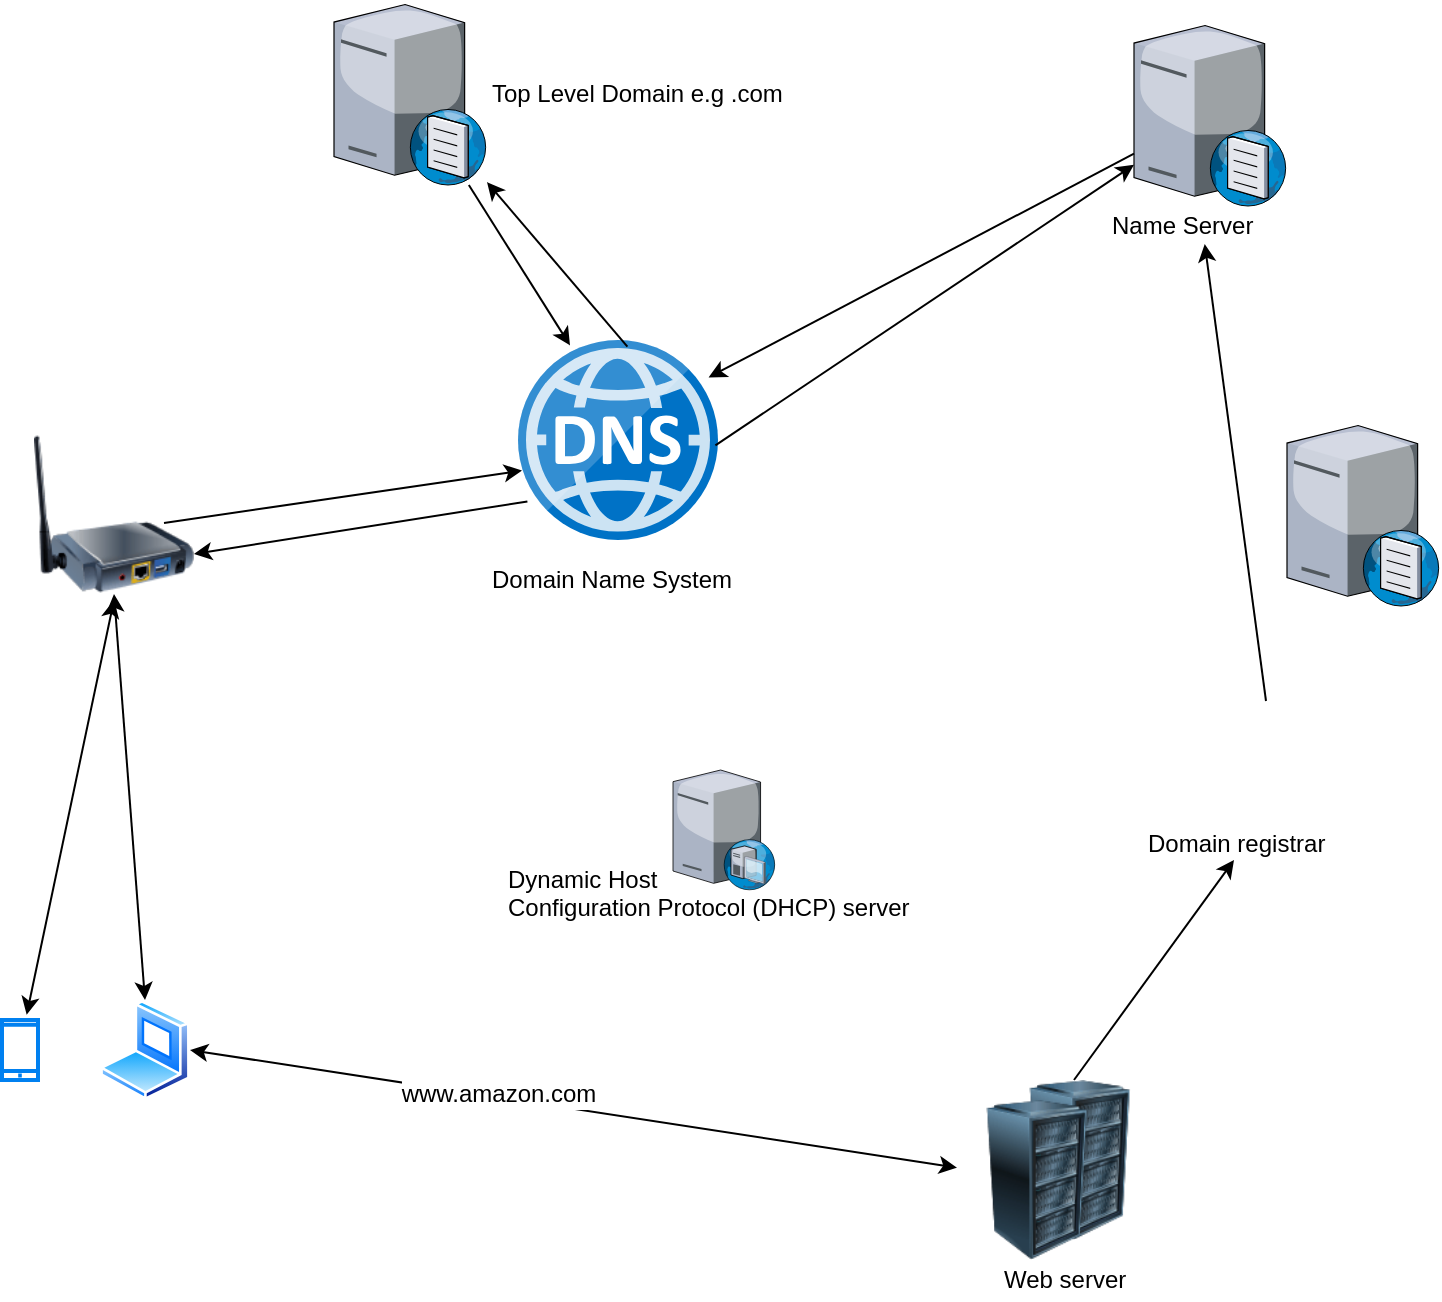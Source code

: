 <mxfile version="11.0.7" type="github"><diagram id="07NNt3R4fXOFwPAqHr_d" name="Page-1"><mxGraphModel dx="782" dy="471" grid="1" gridSize="10" guides="1" tooltips="1" connect="1" arrows="1" fold="1" page="1" pageScale="1" pageWidth="850" pageHeight="1100" math="0" shadow="0"><root><mxCell id="0"/><mxCell id="1" parent="0"/><mxCell id="CTh_WzWBxptzLWjtzpSi-1" value="" style="verticalLabelPosition=bottom;aspect=fixed;html=1;verticalAlign=top;strokeColor=none;align=center;outlineConnect=0;shape=mxgraph.citrix.dns_server;" parent="1" vertex="1"><mxGeometry x="200" y="20" width="76.5" height="92.5" as="geometry"/></mxCell><mxCell id="CTh_WzWBxptzLWjtzpSi-2" value="" style="aspect=fixed;html=1;perimeter=none;align=center;shadow=0;dashed=0;image;fontSize=12;image=img/lib/mscae/DNS.svg;" parent="1" vertex="1"><mxGeometry x="292" y="190" width="100" height="100" as="geometry"/></mxCell><mxCell id="CTh_WzWBxptzLWjtzpSi-10" style="rounded=0;orthogonalLoop=1;jettySize=auto;html=1;exitX=1;exitY=0.5;exitDx=0;exitDy=0;entryX=0.02;entryY=0.653;entryDx=0;entryDy=0;entryPerimeter=0;" parent="1" target="CTh_WzWBxptzLWjtzpSi-2" edge="1"><mxGeometry relative="1" as="geometry"><mxPoint x="115" y="281.5" as="sourcePoint"/></mxGeometry></mxCell><mxCell id="CTh_WzWBxptzLWjtzpSi-12" value="" style="endArrow=classic;html=1;exitX=0.547;exitY=0.033;exitDx=0;exitDy=0;exitPerimeter=0;" parent="1" source="CTh_WzWBxptzLWjtzpSi-2" target="CTh_WzWBxptzLWjtzpSi-1" edge="1"><mxGeometry width="50" height="50" relative="1" as="geometry"><mxPoint x="440" y="160" as="sourcePoint"/><mxPoint x="490" y="110" as="targetPoint"/></mxGeometry></mxCell><mxCell id="CTh_WzWBxptzLWjtzpSi-13" value="Domain Name System&amp;nbsp;" style="text;html=1;resizable=0;points=[];autosize=1;align=left;verticalAlign=top;spacingTop=-4;" parent="1" vertex="1"><mxGeometry x="276.5" y="300" width="140" height="20" as="geometry"/></mxCell><mxCell id="CTh_WzWBxptzLWjtzpSi-14" value="Top Level Domain e.g .com" style="text;html=1;resizable=0;points=[];autosize=1;align=left;verticalAlign=top;spacingTop=-4;" parent="1" vertex="1"><mxGeometry x="276.5" y="56.5" width="160" height="20" as="geometry"/></mxCell><mxCell id="CTh_WzWBxptzLWjtzpSi-15" value="" style="endArrow=classic;html=1;entryX=0.26;entryY=0.027;entryDx=0;entryDy=0;entryPerimeter=0;" parent="1" source="CTh_WzWBxptzLWjtzpSi-1" target="CTh_WzWBxptzLWjtzpSi-2" edge="1"><mxGeometry width="50" height="50" relative="1" as="geometry"><mxPoint x="460" y="180" as="sourcePoint"/><mxPoint x="510" y="130" as="targetPoint"/></mxGeometry></mxCell><mxCell id="CTh_WzWBxptzLWjtzpSi-17" value="" style="verticalLabelPosition=bottom;aspect=fixed;html=1;verticalAlign=top;strokeColor=none;align=center;outlineConnect=0;shape=mxgraph.citrix.dns_server;" parent="1" vertex="1"><mxGeometry x="600" y="30.5" width="76.5" height="92.5" as="geometry"/></mxCell><mxCell id="CTh_WzWBxptzLWjtzpSi-18" value="" style="endArrow=classic;html=1;exitX=0.987;exitY=0.527;exitDx=0;exitDy=0;exitPerimeter=0;" parent="1" source="CTh_WzWBxptzLWjtzpSi-2" target="CTh_WzWBxptzLWjtzpSi-17" edge="1"><mxGeometry width="50" height="50" relative="1" as="geometry"><mxPoint x="410" y="220" as="sourcePoint"/><mxPoint x="440" y="180" as="targetPoint"/></mxGeometry></mxCell><mxCell id="CTh_WzWBxptzLWjtzpSi-19" value="" style="endArrow=classic;html=1;entryX=0.953;entryY=0.187;entryDx=0;entryDy=0;entryPerimeter=0;" parent="1" source="CTh_WzWBxptzLWjtzpSi-17" target="CTh_WzWBxptzLWjtzpSi-2" edge="1"><mxGeometry width="50" height="50" relative="1" as="geometry"><mxPoint x="620" y="130" as="sourcePoint"/><mxPoint x="640" y="240" as="targetPoint"/></mxGeometry></mxCell><mxCell id="CTh_WzWBxptzLWjtzpSi-20" value="Name Server&amp;nbsp;" style="text;html=1;resizable=0;points=[];autosize=1;align=left;verticalAlign=top;spacingTop=-4;" parent="1" vertex="1"><mxGeometry x="586.5" y="123" width="90" height="20" as="geometry"/></mxCell><mxCell id="CTh_WzWBxptzLWjtzpSi-21" value="" style="endArrow=classic;html=1;exitX=0.047;exitY=0.807;exitDx=0;exitDy=0;exitPerimeter=0;entryX=1;entryY=0.75;entryDx=0;entryDy=0;" parent="1" source="CTh_WzWBxptzLWjtzpSi-2" target="wg8w5zRsTOIsYfV0JJim-8" edge="1"><mxGeometry width="50" height="50" relative="1" as="geometry"><mxPoint x="160" y="350" as="sourcePoint"/><mxPoint x="111.195" y="299.714" as="targetPoint"/></mxGeometry></mxCell><mxCell id="wg8w5zRsTOIsYfV0JJim-1" value="" style="verticalLabelPosition=bottom;aspect=fixed;html=1;verticalAlign=top;strokeColor=none;align=center;outlineConnect=0;shape=mxgraph.citrix.dns_server;" vertex="1" parent="1"><mxGeometry x="676.5" y="230.5" width="76.5" height="92.5" as="geometry"/></mxCell><mxCell id="wg8w5zRsTOIsYfV0JJim-4" value="" style="image;html=1;labelBackgroundColor=#ffffff;image=img/lib/clip_art/computers/Server_Rack_128x128.png" vertex="1" parent="1"><mxGeometry x="533" y="560" width="80" height="80" as="geometry"/></mxCell><mxCell id="wg8w5zRsTOIsYfV0JJim-7" value="" style="image;html=1;labelBackgroundColor=#ffffff;image=img/lib/clip_art/computers/Server_Rack_128x128.png" vertex="1" parent="1"><mxGeometry x="511.5" y="570" width="80" height="80" as="geometry"/></mxCell><mxCell id="wg8w5zRsTOIsYfV0JJim-8" value="" style="image;html=1;labelBackgroundColor=#ffffff;image=img/lib/clip_art/networking/Print_Server_Wireless_128x128.png" vertex="1" parent="1"><mxGeometry x="50" y="237" width="80" height="80" as="geometry"/></mxCell><mxCell id="wg8w5zRsTOIsYfV0JJim-9" value="" style="aspect=fixed;perimeter=ellipsePerimeter;html=1;align=center;shadow=0;dashed=0;spacingTop=3;image;image=img/lib/active_directory/laptop_client.svg;" vertex="1" parent="1"><mxGeometry x="83" y="520" width="45" height="50" as="geometry"/></mxCell><mxCell id="wg8w5zRsTOIsYfV0JJim-10" value="" style="html=1;verticalLabelPosition=bottom;align=center;labelBackgroundColor=#ffffff;verticalAlign=top;strokeWidth=2;strokeColor=#0080F0;fillColor=#ffffff;shadow=0;dashed=0;shape=mxgraph.ios7.icons.smartphone;" vertex="1" parent="1"><mxGeometry x="34" y="530" width="18" height="30" as="geometry"/></mxCell><mxCell id="wg8w5zRsTOIsYfV0JJim-11" value="" style="endArrow=classic;html=1;entryX=0.5;entryY=1;entryDx=0;entryDy=0;exitX=0.5;exitY=0;exitDx=0;exitDy=0;startArrow=classic;startFill=1;" edge="1" parent="1" source="wg8w5zRsTOIsYfV0JJim-9" target="wg8w5zRsTOIsYfV0JJim-8"><mxGeometry width="50" height="50" relative="1" as="geometry"><mxPoint x="100" y="440" as="sourcePoint"/><mxPoint x="150" y="390" as="targetPoint"/></mxGeometry></mxCell><mxCell id="wg8w5zRsTOIsYfV0JJim-12" value="" style="endArrow=classic;html=1;exitX=0.685;exitY=-0.089;exitDx=0;exitDy=0;exitPerimeter=0;startArrow=classic;startFill=1;" edge="1" parent="1" source="wg8w5zRsTOIsYfV0JJim-10"><mxGeometry width="50" height="50" relative="1" as="geometry"><mxPoint x="30" y="420" as="sourcePoint"/><mxPoint x="90" y="320" as="targetPoint"/></mxGeometry></mxCell><mxCell id="wg8w5zRsTOIsYfV0JJim-13" value="Web server" style="text;html=1;resizable=0;points=[];autosize=1;align=left;verticalAlign=top;spacingTop=-4;" vertex="1" parent="1"><mxGeometry x="533" y="650" width="80" height="20" as="geometry"/></mxCell><mxCell id="wg8w5zRsTOIsYfV0JJim-14" value="" style="endArrow=classic;startArrow=classic;html=1;exitX=1;exitY=0.5;exitDx=0;exitDy=0;" edge="1" parent="1" source="wg8w5zRsTOIsYfV0JJim-9" target="wg8w5zRsTOIsYfV0JJim-7"><mxGeometry width="50" height="50" relative="1" as="geometry"><mxPoint x="133" y="580" as="sourcePoint"/><mxPoint x="183" y="530" as="targetPoint"/></mxGeometry></mxCell><mxCell id="wg8w5zRsTOIsYfV0JJim-15" value="www.amazon.com" style="text;html=1;resizable=0;points=[];align=center;verticalAlign=middle;labelBackgroundColor=#ffffff;" vertex="1" connectable="0" parent="wg8w5zRsTOIsYfV0JJim-14"><mxGeometry x="-0.2" y="2" relative="1" as="geometry"><mxPoint as="offset"/></mxGeometry></mxCell><mxCell id="wg8w5zRsTOIsYfV0JJim-16" value="" style="verticalLabelPosition=bottom;aspect=fixed;html=1;verticalAlign=top;strokeColor=none;align=center;outlineConnect=0;shape=mxgraph.citrix.dhcp_server;" vertex="1" parent="1"><mxGeometry x="369.5" y="405" width="51" height="60" as="geometry"/></mxCell><mxCell id="wg8w5zRsTOIsYfV0JJim-17" value="Dynamic Host &lt;br&gt;Configuration Protocol (DHCP) server&amp;nbsp;" style="text;html=1;resizable=0;points=[];autosize=1;align=left;verticalAlign=top;spacingTop=-4;" vertex="1" parent="1"><mxGeometry x="285" y="450" width="220" height="30" as="geometry"/></mxCell><mxCell id="wg8w5zRsTOIsYfV0JJim-18" value="" style="shape=image;html=1;verticalAlign=top;verticalLabelPosition=bottom;labelBackgroundColor=#ffffff;imageAspect=0;aspect=fixed;image=https://cdn0.iconfinder.com/data/icons/Hosting_Icons/128/domain-names-px-png.png" vertex="1" parent="1"><mxGeometry x="631.5" y="370.5" width="69" height="69" as="geometry"/></mxCell><mxCell id="wg8w5zRsTOIsYfV0JJim-19" value="Domain registrar&amp;nbsp;" style="text;html=1;resizable=0;points=[];autosize=1;align=left;verticalAlign=top;spacingTop=-4;" vertex="1" parent="1"><mxGeometry x="605" y="431.5" width="110" height="20" as="geometry"/></mxCell><mxCell id="wg8w5zRsTOIsYfV0JJim-20" value="" style="endArrow=classic;html=1;" edge="1" parent="1"><mxGeometry width="50" height="50" relative="1" as="geometry"><mxPoint x="570" y="560" as="sourcePoint"/><mxPoint x="650" y="450" as="targetPoint"/></mxGeometry></mxCell><mxCell id="wg8w5zRsTOIsYfV0JJim-21" value="" style="endArrow=classic;html=1;entryX=0.543;entryY=0.95;entryDx=0;entryDy=0;entryPerimeter=0;exitX=0.5;exitY=0;exitDx=0;exitDy=0;" edge="1" parent="1" source="wg8w5zRsTOIsYfV0JJim-18" target="CTh_WzWBxptzLWjtzpSi-20"><mxGeometry width="50" height="50" relative="1" as="geometry"><mxPoint x="620" y="340" as="sourcePoint"/><mxPoint x="630" y="320" as="targetPoint"/></mxGeometry></mxCell></root></mxGraphModel></diagram></mxfile>